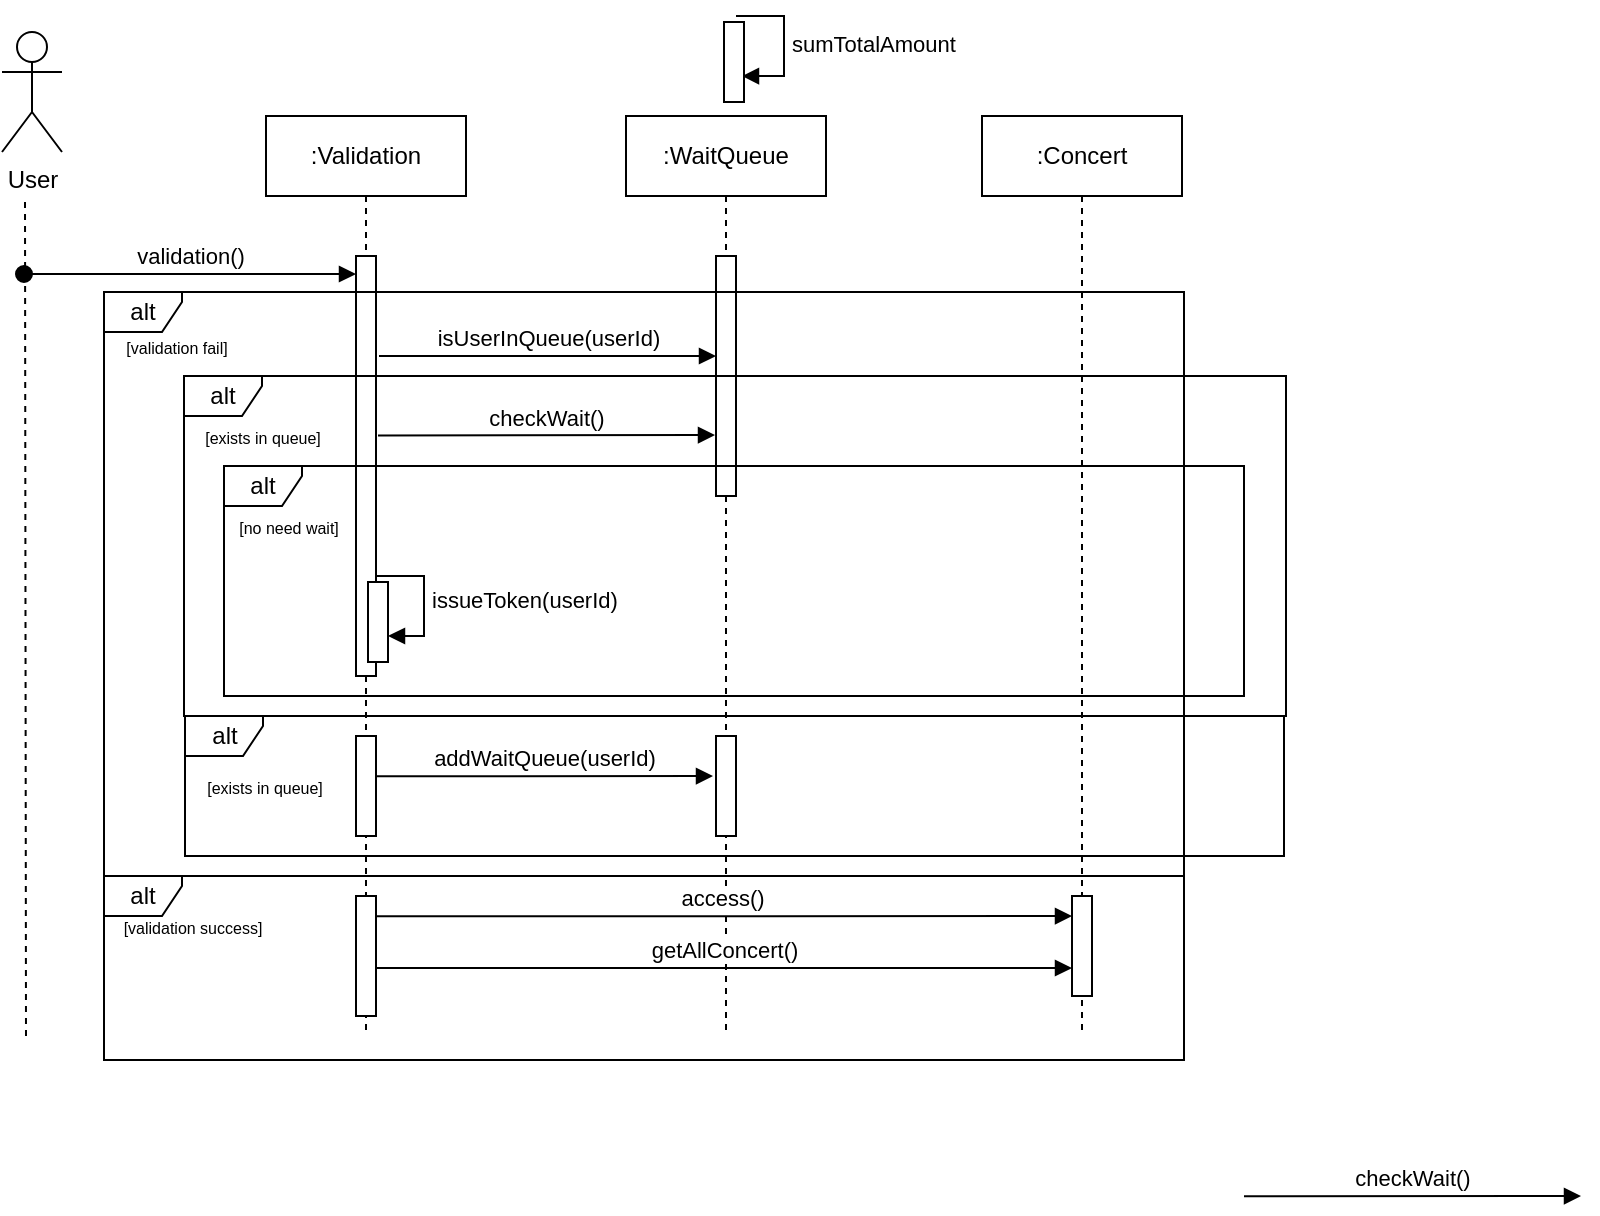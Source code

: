 <mxfile version="24.2.2" type="github">
  <diagram name="Page-1" id="2YBvvXClWsGukQMizWep">
    <mxGraphModel dx="1185" dy="651" grid="1" gridSize="10" guides="1" tooltips="1" connect="1" arrows="1" fold="1" page="1" pageScale="1" pageWidth="850" pageHeight="1100" math="0" shadow="0">
      <root>
        <mxCell id="0" />
        <mxCell id="1" parent="0" />
        <mxCell id="aM9ryv3xv72pqoxQDRHE-1" value=":Validation" style="shape=umlLifeline;perimeter=lifelinePerimeter;whiteSpace=wrap;html=1;container=0;dropTarget=0;collapsible=0;recursiveResize=0;outlineConnect=0;portConstraint=eastwest;newEdgeStyle={&quot;edgeStyle&quot;:&quot;elbowEdgeStyle&quot;,&quot;elbow&quot;:&quot;vertical&quot;,&quot;curved&quot;:0,&quot;rounded&quot;:0};" parent="1" vertex="1">
          <mxGeometry x="161" y="70" width="100" height="460" as="geometry" />
        </mxCell>
        <mxCell id="aM9ryv3xv72pqoxQDRHE-3" value="validation()" style="html=1;verticalAlign=bottom;startArrow=oval;endArrow=block;startSize=8;edgeStyle=elbowEdgeStyle;elbow=vertical;curved=0;rounded=0;" parent="aM9ryv3xv72pqoxQDRHE-1" target="aM9ryv3xv72pqoxQDRHE-2" edge="1">
          <mxGeometry relative="1" as="geometry">
            <mxPoint x="-121" y="79" as="sourcePoint" />
            <mxPoint x="49.5" y="79" as="targetPoint" />
          </mxGeometry>
        </mxCell>
        <mxCell id="aM9ryv3xv72pqoxQDRHE-2" value="" style="html=1;points=[];perimeter=orthogonalPerimeter;outlineConnect=0;targetShapes=umlLifeline;portConstraint=eastwest;newEdgeStyle={&quot;edgeStyle&quot;:&quot;elbowEdgeStyle&quot;,&quot;elbow&quot;:&quot;vertical&quot;,&quot;curved&quot;:0,&quot;rounded&quot;:0};" parent="aM9ryv3xv72pqoxQDRHE-1" vertex="1">
          <mxGeometry x="45" y="70" width="10" height="210" as="geometry" />
        </mxCell>
        <mxCell id="aM9ryv3xv72pqoxQDRHE-5" value=":WaitQueue" style="shape=umlLifeline;perimeter=lifelinePerimeter;whiteSpace=wrap;html=1;container=0;dropTarget=0;collapsible=0;recursiveResize=0;outlineConnect=0;portConstraint=eastwest;newEdgeStyle={&quot;edgeStyle&quot;:&quot;elbowEdgeStyle&quot;,&quot;elbow&quot;:&quot;vertical&quot;,&quot;curved&quot;:0,&quot;rounded&quot;:0};" parent="1" vertex="1">
          <mxGeometry x="341" y="70" width="100" height="460" as="geometry" />
        </mxCell>
        <mxCell id="aM9ryv3xv72pqoxQDRHE-6" value="" style="html=1;points=[];perimeter=orthogonalPerimeter;outlineConnect=0;targetShapes=umlLifeline;portConstraint=eastwest;newEdgeStyle={&quot;edgeStyle&quot;:&quot;elbowEdgeStyle&quot;,&quot;elbow&quot;:&quot;vertical&quot;,&quot;curved&quot;:0,&quot;rounded&quot;:0};" parent="aM9ryv3xv72pqoxQDRHE-5" vertex="1">
          <mxGeometry x="45" y="70" width="10" height="120" as="geometry" />
        </mxCell>
        <mxCell id="1ZJD2HV8ZHbzc8r6UvwX-33" value="" style="html=1;points=[];perimeter=orthogonalPerimeter;outlineConnect=0;targetShapes=umlLifeline;portConstraint=eastwest;newEdgeStyle={&quot;edgeStyle&quot;:&quot;elbowEdgeStyle&quot;,&quot;elbow&quot;:&quot;vertical&quot;,&quot;curved&quot;:0,&quot;rounded&quot;:0};" vertex="1" parent="aM9ryv3xv72pqoxQDRHE-5">
          <mxGeometry x="45" y="310" width="10" height="50" as="geometry" />
        </mxCell>
        <mxCell id="XITLdkzuaWW9dAgO7Yf1-1" value="User" style="shape=umlActor;verticalLabelPosition=bottom;verticalAlign=top;html=1;outlineConnect=0;" parent="1" vertex="1">
          <mxGeometry x="29" y="28" width="30" height="60" as="geometry" />
        </mxCell>
        <mxCell id="XITLdkzuaWW9dAgO7Yf1-2" value=":Concert" style="shape=umlLifeline;perimeter=lifelinePerimeter;whiteSpace=wrap;html=1;container=0;dropTarget=0;collapsible=0;recursiveResize=0;outlineConnect=0;portConstraint=eastwest;newEdgeStyle={&quot;edgeStyle&quot;:&quot;elbowEdgeStyle&quot;,&quot;elbow&quot;:&quot;vertical&quot;,&quot;curved&quot;:0,&quot;rounded&quot;:0};" parent="1" vertex="1">
          <mxGeometry x="519" y="70" width="100" height="460" as="geometry" />
        </mxCell>
        <mxCell id="XITLdkzuaWW9dAgO7Yf1-10" value="" style="endArrow=none;dashed=1;html=1;rounded=0;" parent="1" edge="1">
          <mxGeometry width="50" height="50" relative="1" as="geometry">
            <mxPoint x="41" y="530" as="sourcePoint" />
            <mxPoint x="40.5" y="110" as="targetPoint" />
          </mxGeometry>
        </mxCell>
        <mxCell id="1ZJD2HV8ZHbzc8r6UvwX-2" value="alt" style="shape=umlFrame;whiteSpace=wrap;html=1;pointerEvents=0;width=39;height=20;" vertex="1" parent="1">
          <mxGeometry x="80" y="158" width="540" height="292" as="geometry" />
        </mxCell>
        <mxCell id="1ZJD2HV8ZHbzc8r6UvwX-5" value="sumTotalAmount" style="html=1;align=left;spacingLeft=2;endArrow=block;rounded=0;edgeStyle=orthogonalEdgeStyle;curved=0;rounded=0;" edge="1" parent="1">
          <mxGeometry relative="1" as="geometry">
            <mxPoint x="396" y="20" as="sourcePoint" />
            <Array as="points">
              <mxPoint x="420" y="20" />
              <mxPoint x="420" y="50" />
            </Array>
            <mxPoint x="399" y="50.029" as="targetPoint" />
          </mxGeometry>
        </mxCell>
        <mxCell id="1ZJD2HV8ZHbzc8r6UvwX-6" value="" style="html=1;points=[[0,0,0,0,5],[0,1,0,0,-5],[1,0,0,0,5],[1,1,0,0,-5]];perimeter=orthogonalPerimeter;outlineConnect=0;targetShapes=umlLifeline;portConstraint=eastwest;newEdgeStyle={&quot;curved&quot;:0,&quot;rounded&quot;:0};" vertex="1" parent="1">
          <mxGeometry x="390" y="23" width="10" height="40" as="geometry" />
        </mxCell>
        <mxCell id="1ZJD2HV8ZHbzc8r6UvwX-10" value="&lt;font style=&quot;font-size: 8px;&quot;&gt;[validation fail]&lt;/font&gt;" style="text;html=1;align=center;verticalAlign=middle;whiteSpace=wrap;rounded=0;" vertex="1" parent="1">
          <mxGeometry x="72" y="170" width="89" height="30" as="geometry" />
        </mxCell>
        <mxCell id="1ZJD2HV8ZHbzc8r6UvwX-13" value="isUserInQueue(userId)" style="html=1;verticalAlign=bottom;endArrow=block;edgeStyle=elbowEdgeStyle;elbow=vertical;curved=0;rounded=0;" edge="1" parent="1">
          <mxGeometry x="-0.003" relative="1" as="geometry">
            <mxPoint x="217.5" y="190" as="sourcePoint" />
            <Array as="points" />
            <mxPoint x="386" y="190" as="targetPoint" />
            <mxPoint as="offset" />
          </mxGeometry>
        </mxCell>
        <mxCell id="1ZJD2HV8ZHbzc8r6UvwX-16" value="alt" style="shape=umlFrame;whiteSpace=wrap;html=1;pointerEvents=0;width=39;height=20;" vertex="1" parent="1">
          <mxGeometry x="80" y="450" width="540" height="92" as="geometry" />
        </mxCell>
        <mxCell id="1ZJD2HV8ZHbzc8r6UvwX-17" value="alt" style="shape=umlFrame;whiteSpace=wrap;html=1;pointerEvents=0;width=39;height=20;" vertex="1" parent="1">
          <mxGeometry x="120.5" y="370" width="549.5" height="70" as="geometry" />
        </mxCell>
        <mxCell id="1ZJD2HV8ZHbzc8r6UvwX-19" value="checkWait()" style="html=1;verticalAlign=bottom;endArrow=block;edgeStyle=elbowEdgeStyle;elbow=vertical;curved=0;rounded=0;" edge="1" parent="1">
          <mxGeometry relative="1" as="geometry">
            <mxPoint x="217" y="229.71" as="sourcePoint" />
            <Array as="points" />
            <mxPoint x="385.5" y="229.71" as="targetPoint" />
          </mxGeometry>
        </mxCell>
        <mxCell id="1ZJD2HV8ZHbzc8r6UvwX-20" value="alt" style="shape=umlFrame;whiteSpace=wrap;html=1;pointerEvents=0;width=39;height=20;" vertex="1" parent="1">
          <mxGeometry x="120" y="200" width="551" height="170" as="geometry" />
        </mxCell>
        <mxCell id="1ZJD2HV8ZHbzc8r6UvwX-22" value="&lt;font style=&quot;font-size: 8px;&quot;&gt;[exists in queue]&lt;/font&gt;" style="text;html=1;align=center;verticalAlign=middle;whiteSpace=wrap;rounded=0;" vertex="1" parent="1">
          <mxGeometry x="120" y="215" width="79" height="30" as="geometry" />
        </mxCell>
        <mxCell id="1ZJD2HV8ZHbzc8r6UvwX-23" value="checkWait()" style="html=1;verticalAlign=bottom;endArrow=block;edgeStyle=elbowEdgeStyle;elbow=vertical;curved=0;rounded=0;" edge="1" parent="1">
          <mxGeometry relative="1" as="geometry">
            <mxPoint x="650" y="610.14" as="sourcePoint" />
            <Array as="points" />
            <mxPoint x="818.5" y="610.14" as="targetPoint" />
          </mxGeometry>
        </mxCell>
        <mxCell id="1ZJD2HV8ZHbzc8r6UvwX-24" value="" style="html=1;points=[[0,0,0,0,5],[0,1,0,0,-5],[1,0,0,0,5],[1,1,0,0,-5]];perimeter=orthogonalPerimeter;outlineConnect=0;targetShapes=umlLifeline;portConstraint=eastwest;newEdgeStyle={&quot;curved&quot;:0,&quot;rounded&quot;:0};" vertex="1" parent="1">
          <mxGeometry x="212" y="303" width="10" height="40" as="geometry" />
        </mxCell>
        <mxCell id="1ZJD2HV8ZHbzc8r6UvwX-25" value="issueToken(userId)" style="html=1;align=left;spacingLeft=2;endArrow=block;rounded=0;edgeStyle=orthogonalEdgeStyle;curved=0;rounded=0;" edge="1" parent="1" target="1ZJD2HV8ZHbzc8r6UvwX-24">
          <mxGeometry relative="1" as="geometry">
            <mxPoint x="216" y="300" as="sourcePoint" />
            <Array as="points">
              <mxPoint x="240" y="300" />
              <mxPoint x="240" y="330" />
            </Array>
          </mxGeometry>
        </mxCell>
        <mxCell id="1ZJD2HV8ZHbzc8r6UvwX-29" value="alt" style="shape=umlFrame;whiteSpace=wrap;html=1;pointerEvents=0;width=39;height=20;" vertex="1" parent="1">
          <mxGeometry x="140" y="245" width="510" height="115" as="geometry" />
        </mxCell>
        <mxCell id="1ZJD2HV8ZHbzc8r6UvwX-30" value="&lt;font style=&quot;font-size: 8px;&quot;&gt;[no need wait]&lt;/font&gt;" style="text;html=1;align=center;verticalAlign=middle;whiteSpace=wrap;rounded=0;" vertex="1" parent="1">
          <mxGeometry x="133" y="260" width="79" height="30" as="geometry" />
        </mxCell>
        <mxCell id="1ZJD2HV8ZHbzc8r6UvwX-31" value="&lt;font style=&quot;font-size: 8px;&quot;&gt;[exists in queue]&lt;/font&gt;" style="text;html=1;align=center;verticalAlign=middle;whiteSpace=wrap;rounded=0;" vertex="1" parent="1">
          <mxGeometry x="120.5" y="390" width="79" height="30" as="geometry" />
        </mxCell>
        <mxCell id="1ZJD2HV8ZHbzc8r6UvwX-32" value="" style="html=1;points=[];perimeter=orthogonalPerimeter;outlineConnect=0;targetShapes=umlLifeline;portConstraint=eastwest;newEdgeStyle={&quot;edgeStyle&quot;:&quot;elbowEdgeStyle&quot;,&quot;elbow&quot;:&quot;vertical&quot;,&quot;curved&quot;:0,&quot;rounded&quot;:0};" vertex="1" parent="1">
          <mxGeometry x="206" y="380" width="10" height="50" as="geometry" />
        </mxCell>
        <mxCell id="1ZJD2HV8ZHbzc8r6UvwX-34" value="addWaitQueue(userId)" style="html=1;verticalAlign=bottom;endArrow=block;edgeStyle=elbowEdgeStyle;elbow=vertical;curved=0;rounded=0;" edge="1" parent="1">
          <mxGeometry x="-0.003" relative="1" as="geometry">
            <mxPoint x="216" y="400.14" as="sourcePoint" />
            <Array as="points" />
            <mxPoint x="384.5" y="400.14" as="targetPoint" />
            <mxPoint as="offset" />
          </mxGeometry>
        </mxCell>
        <mxCell id="1ZJD2HV8ZHbzc8r6UvwX-35" value="" style="html=1;points=[];perimeter=orthogonalPerimeter;outlineConnect=0;targetShapes=umlLifeline;portConstraint=eastwest;newEdgeStyle={&quot;edgeStyle&quot;:&quot;elbowEdgeStyle&quot;,&quot;elbow&quot;:&quot;vertical&quot;,&quot;curved&quot;:0,&quot;rounded&quot;:0};" vertex="1" parent="1">
          <mxGeometry x="206" y="460" width="10" height="60" as="geometry" />
        </mxCell>
        <mxCell id="1ZJD2HV8ZHbzc8r6UvwX-36" value="access()" style="html=1;verticalAlign=bottom;endArrow=block;edgeStyle=elbowEdgeStyle;elbow=vertical;curved=0;rounded=0;" edge="1" parent="1" target="1ZJD2HV8ZHbzc8r6UvwX-8">
          <mxGeometry x="-0.003" relative="1" as="geometry">
            <mxPoint x="216" y="470.14" as="sourcePoint" />
            <Array as="points" />
            <mxPoint x="384.5" y="470.14" as="targetPoint" />
            <mxPoint as="offset" />
          </mxGeometry>
        </mxCell>
        <mxCell id="1ZJD2HV8ZHbzc8r6UvwX-37" value="&lt;font style=&quot;font-size: 8px;&quot;&gt;[validation success]&lt;/font&gt;" style="text;html=1;align=center;verticalAlign=middle;whiteSpace=wrap;rounded=0;" vertex="1" parent="1">
          <mxGeometry x="80" y="460" width="89" height="30" as="geometry" />
        </mxCell>
        <mxCell id="1ZJD2HV8ZHbzc8r6UvwX-8" value="" style="html=1;points=[];perimeter=orthogonalPerimeter;outlineConnect=0;targetShapes=umlLifeline;portConstraint=eastwest;newEdgeStyle={&quot;edgeStyle&quot;:&quot;elbowEdgeStyle&quot;,&quot;elbow&quot;:&quot;vertical&quot;,&quot;curved&quot;:0,&quot;rounded&quot;:0};" vertex="1" parent="1">
          <mxGeometry x="564" y="460" width="10" height="50" as="geometry" />
        </mxCell>
        <mxCell id="1ZJD2HV8ZHbzc8r6UvwX-38" value="getAllConcert()" style="html=1;verticalAlign=bottom;endArrow=block;edgeStyle=elbowEdgeStyle;elbow=vertical;curved=0;rounded=0;" edge="1" parent="1">
          <mxGeometry x="-0.003" relative="1" as="geometry">
            <mxPoint x="216" y="496" as="sourcePoint" />
            <Array as="points" />
            <mxPoint x="564" y="495.86" as="targetPoint" />
            <mxPoint as="offset" />
          </mxGeometry>
        </mxCell>
      </root>
    </mxGraphModel>
  </diagram>
</mxfile>
